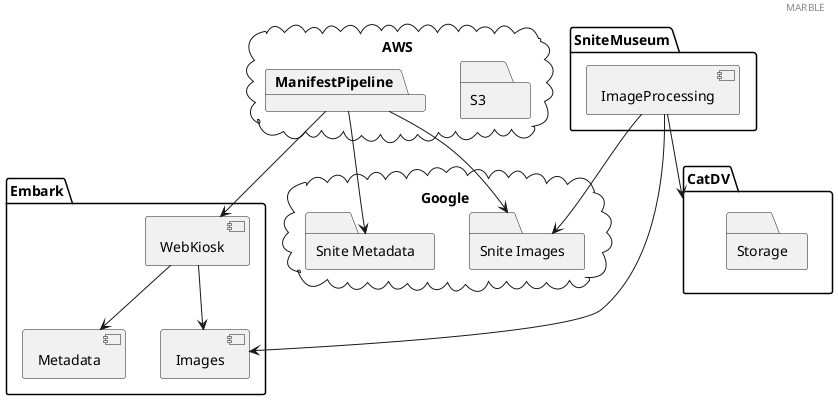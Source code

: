 # Render via PlantUML
# Generated via plantuml-preview (https://github.com/peele/plantuml-preview) in Atom
# package
# node
# folder
# frame
# cloud
# database
# interface
@startuml

header MARBLE

package Embark {
  component "Metadata" as EmbarkMetadata
  component "Images" as EmbarkImages
  component "WebKiosk" as EmbarkWebKiosk
  EmbarkWebKiosk --> EmbarkMetadata
  EmbarkWebKiosk --> EmbarkImages
}

package CatDV {
  folder Storage
}

package SniteMuseum {
  component ImageProcessing as SniteImageProcessing
}

cloud Google {
  folder "Snite Metadata" as GoogleSniteMetadata
  folder "Snite Images" as GoogleSniteImages
}

SniteImageProcessing --> GoogleSniteImages
SniteImageProcessing --> EmbarkImages
SniteImageProcessing --> CatDV

cloud AWS {
  folder S3
  package ManifestPipeline
}
ManifestPipeline --> EmbarkWebKiosk
ManifestPipeline --> GoogleSniteMetadata
ManifestPipeline --> GoogleSniteImages
@enduml
